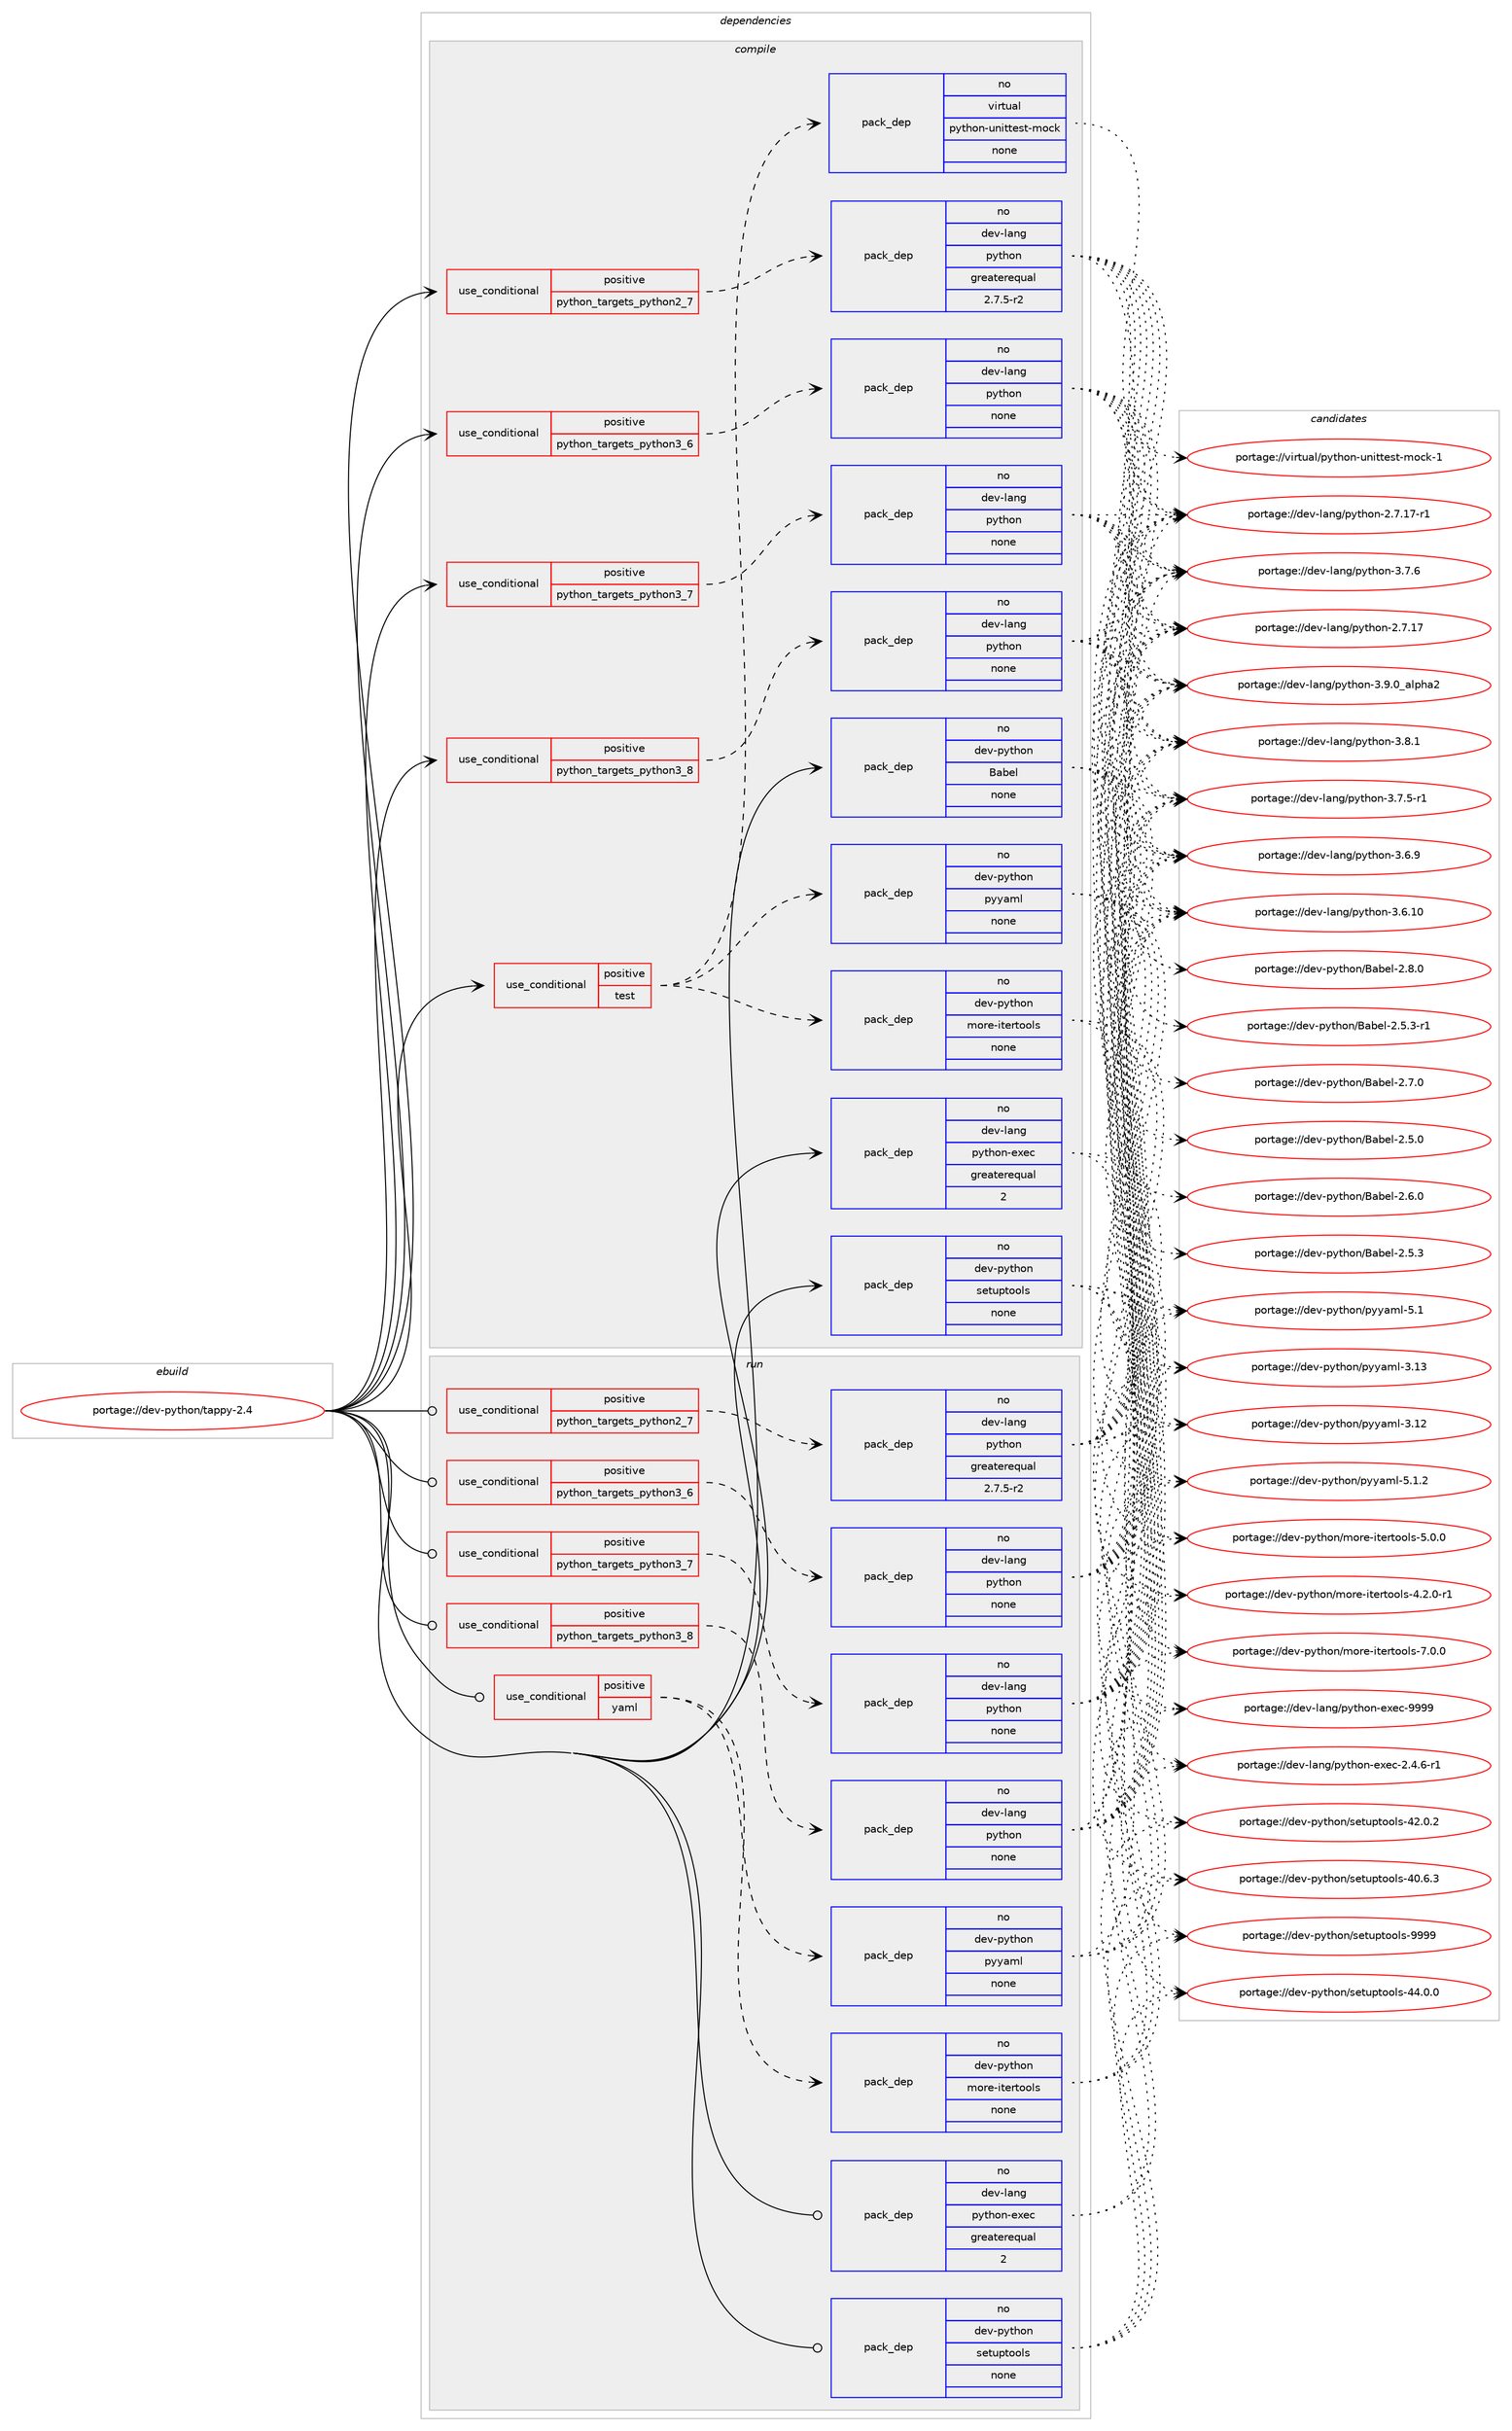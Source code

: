 digraph prolog {

# *************
# Graph options
# *************

newrank=true;
concentrate=true;
compound=true;
graph [rankdir=LR,fontname=Helvetica,fontsize=10,ranksep=1.5];#, ranksep=2.5, nodesep=0.2];
edge  [arrowhead=vee];
node  [fontname=Helvetica,fontsize=10];

# **********
# The ebuild
# **********

subgraph cluster_leftcol {
color=gray;
label=<<i>ebuild</i>>;
id [label="portage://dev-python/tappy-2.4", color=red, width=4, href="../dev-python/tappy-2.4.svg"];
}

# ****************
# The dependencies
# ****************

subgraph cluster_midcol {
color=gray;
label=<<i>dependencies</i>>;
subgraph cluster_compile {
fillcolor="#eeeeee";
style=filled;
label=<<i>compile</i>>;
subgraph cond104960 {
dependency422613 [label=<<TABLE BORDER="0" CELLBORDER="1" CELLSPACING="0" CELLPADDING="4"><TR><TD ROWSPAN="3" CELLPADDING="10">use_conditional</TD></TR><TR><TD>positive</TD></TR><TR><TD>python_targets_python2_7</TD></TR></TABLE>>, shape=none, color=red];
subgraph pack312756 {
dependency422614 [label=<<TABLE BORDER="0" CELLBORDER="1" CELLSPACING="0" CELLPADDING="4" WIDTH="220"><TR><TD ROWSPAN="6" CELLPADDING="30">pack_dep</TD></TR><TR><TD WIDTH="110">no</TD></TR><TR><TD>dev-lang</TD></TR><TR><TD>python</TD></TR><TR><TD>greaterequal</TD></TR><TR><TD>2.7.5-r2</TD></TR></TABLE>>, shape=none, color=blue];
}
dependency422613:e -> dependency422614:w [weight=20,style="dashed",arrowhead="vee"];
}
id:e -> dependency422613:w [weight=20,style="solid",arrowhead="vee"];
subgraph cond104961 {
dependency422615 [label=<<TABLE BORDER="0" CELLBORDER="1" CELLSPACING="0" CELLPADDING="4"><TR><TD ROWSPAN="3" CELLPADDING="10">use_conditional</TD></TR><TR><TD>positive</TD></TR><TR><TD>python_targets_python3_6</TD></TR></TABLE>>, shape=none, color=red];
subgraph pack312757 {
dependency422616 [label=<<TABLE BORDER="0" CELLBORDER="1" CELLSPACING="0" CELLPADDING="4" WIDTH="220"><TR><TD ROWSPAN="6" CELLPADDING="30">pack_dep</TD></TR><TR><TD WIDTH="110">no</TD></TR><TR><TD>dev-lang</TD></TR><TR><TD>python</TD></TR><TR><TD>none</TD></TR><TR><TD></TD></TR></TABLE>>, shape=none, color=blue];
}
dependency422615:e -> dependency422616:w [weight=20,style="dashed",arrowhead="vee"];
}
id:e -> dependency422615:w [weight=20,style="solid",arrowhead="vee"];
subgraph cond104962 {
dependency422617 [label=<<TABLE BORDER="0" CELLBORDER="1" CELLSPACING="0" CELLPADDING="4"><TR><TD ROWSPAN="3" CELLPADDING="10">use_conditional</TD></TR><TR><TD>positive</TD></TR><TR><TD>python_targets_python3_7</TD></TR></TABLE>>, shape=none, color=red];
subgraph pack312758 {
dependency422618 [label=<<TABLE BORDER="0" CELLBORDER="1" CELLSPACING="0" CELLPADDING="4" WIDTH="220"><TR><TD ROWSPAN="6" CELLPADDING="30">pack_dep</TD></TR><TR><TD WIDTH="110">no</TD></TR><TR><TD>dev-lang</TD></TR><TR><TD>python</TD></TR><TR><TD>none</TD></TR><TR><TD></TD></TR></TABLE>>, shape=none, color=blue];
}
dependency422617:e -> dependency422618:w [weight=20,style="dashed",arrowhead="vee"];
}
id:e -> dependency422617:w [weight=20,style="solid",arrowhead="vee"];
subgraph cond104963 {
dependency422619 [label=<<TABLE BORDER="0" CELLBORDER="1" CELLSPACING="0" CELLPADDING="4"><TR><TD ROWSPAN="3" CELLPADDING="10">use_conditional</TD></TR><TR><TD>positive</TD></TR><TR><TD>python_targets_python3_8</TD></TR></TABLE>>, shape=none, color=red];
subgraph pack312759 {
dependency422620 [label=<<TABLE BORDER="0" CELLBORDER="1" CELLSPACING="0" CELLPADDING="4" WIDTH="220"><TR><TD ROWSPAN="6" CELLPADDING="30">pack_dep</TD></TR><TR><TD WIDTH="110">no</TD></TR><TR><TD>dev-lang</TD></TR><TR><TD>python</TD></TR><TR><TD>none</TD></TR><TR><TD></TD></TR></TABLE>>, shape=none, color=blue];
}
dependency422619:e -> dependency422620:w [weight=20,style="dashed",arrowhead="vee"];
}
id:e -> dependency422619:w [weight=20,style="solid",arrowhead="vee"];
subgraph cond104964 {
dependency422621 [label=<<TABLE BORDER="0" CELLBORDER="1" CELLSPACING="0" CELLPADDING="4"><TR><TD ROWSPAN="3" CELLPADDING="10">use_conditional</TD></TR><TR><TD>positive</TD></TR><TR><TD>test</TD></TR></TABLE>>, shape=none, color=red];
subgraph pack312760 {
dependency422622 [label=<<TABLE BORDER="0" CELLBORDER="1" CELLSPACING="0" CELLPADDING="4" WIDTH="220"><TR><TD ROWSPAN="6" CELLPADDING="30">pack_dep</TD></TR><TR><TD WIDTH="110">no</TD></TR><TR><TD>dev-python</TD></TR><TR><TD>more-itertools</TD></TR><TR><TD>none</TD></TR><TR><TD></TD></TR></TABLE>>, shape=none, color=blue];
}
dependency422621:e -> dependency422622:w [weight=20,style="dashed",arrowhead="vee"];
subgraph pack312761 {
dependency422623 [label=<<TABLE BORDER="0" CELLBORDER="1" CELLSPACING="0" CELLPADDING="4" WIDTH="220"><TR><TD ROWSPAN="6" CELLPADDING="30">pack_dep</TD></TR><TR><TD WIDTH="110">no</TD></TR><TR><TD>dev-python</TD></TR><TR><TD>pyyaml</TD></TR><TR><TD>none</TD></TR><TR><TD></TD></TR></TABLE>>, shape=none, color=blue];
}
dependency422621:e -> dependency422623:w [weight=20,style="dashed",arrowhead="vee"];
subgraph pack312762 {
dependency422624 [label=<<TABLE BORDER="0" CELLBORDER="1" CELLSPACING="0" CELLPADDING="4" WIDTH="220"><TR><TD ROWSPAN="6" CELLPADDING="30">pack_dep</TD></TR><TR><TD WIDTH="110">no</TD></TR><TR><TD>virtual</TD></TR><TR><TD>python-unittest-mock</TD></TR><TR><TD>none</TD></TR><TR><TD></TD></TR></TABLE>>, shape=none, color=blue];
}
dependency422621:e -> dependency422624:w [weight=20,style="dashed",arrowhead="vee"];
}
id:e -> dependency422621:w [weight=20,style="solid",arrowhead="vee"];
subgraph pack312763 {
dependency422625 [label=<<TABLE BORDER="0" CELLBORDER="1" CELLSPACING="0" CELLPADDING="4" WIDTH="220"><TR><TD ROWSPAN="6" CELLPADDING="30">pack_dep</TD></TR><TR><TD WIDTH="110">no</TD></TR><TR><TD>dev-lang</TD></TR><TR><TD>python-exec</TD></TR><TR><TD>greaterequal</TD></TR><TR><TD>2</TD></TR></TABLE>>, shape=none, color=blue];
}
id:e -> dependency422625:w [weight=20,style="solid",arrowhead="vee"];
subgraph pack312764 {
dependency422626 [label=<<TABLE BORDER="0" CELLBORDER="1" CELLSPACING="0" CELLPADDING="4" WIDTH="220"><TR><TD ROWSPAN="6" CELLPADDING="30">pack_dep</TD></TR><TR><TD WIDTH="110">no</TD></TR><TR><TD>dev-python</TD></TR><TR><TD>Babel</TD></TR><TR><TD>none</TD></TR><TR><TD></TD></TR></TABLE>>, shape=none, color=blue];
}
id:e -> dependency422626:w [weight=20,style="solid",arrowhead="vee"];
subgraph pack312765 {
dependency422627 [label=<<TABLE BORDER="0" CELLBORDER="1" CELLSPACING="0" CELLPADDING="4" WIDTH="220"><TR><TD ROWSPAN="6" CELLPADDING="30">pack_dep</TD></TR><TR><TD WIDTH="110">no</TD></TR><TR><TD>dev-python</TD></TR><TR><TD>setuptools</TD></TR><TR><TD>none</TD></TR><TR><TD></TD></TR></TABLE>>, shape=none, color=blue];
}
id:e -> dependency422627:w [weight=20,style="solid",arrowhead="vee"];
}
subgraph cluster_compileandrun {
fillcolor="#eeeeee";
style=filled;
label=<<i>compile and run</i>>;
}
subgraph cluster_run {
fillcolor="#eeeeee";
style=filled;
label=<<i>run</i>>;
subgraph cond104965 {
dependency422628 [label=<<TABLE BORDER="0" CELLBORDER="1" CELLSPACING="0" CELLPADDING="4"><TR><TD ROWSPAN="3" CELLPADDING="10">use_conditional</TD></TR><TR><TD>positive</TD></TR><TR><TD>python_targets_python2_7</TD></TR></TABLE>>, shape=none, color=red];
subgraph pack312766 {
dependency422629 [label=<<TABLE BORDER="0" CELLBORDER="1" CELLSPACING="0" CELLPADDING="4" WIDTH="220"><TR><TD ROWSPAN="6" CELLPADDING="30">pack_dep</TD></TR><TR><TD WIDTH="110">no</TD></TR><TR><TD>dev-lang</TD></TR><TR><TD>python</TD></TR><TR><TD>greaterequal</TD></TR><TR><TD>2.7.5-r2</TD></TR></TABLE>>, shape=none, color=blue];
}
dependency422628:e -> dependency422629:w [weight=20,style="dashed",arrowhead="vee"];
}
id:e -> dependency422628:w [weight=20,style="solid",arrowhead="odot"];
subgraph cond104966 {
dependency422630 [label=<<TABLE BORDER="0" CELLBORDER="1" CELLSPACING="0" CELLPADDING="4"><TR><TD ROWSPAN="3" CELLPADDING="10">use_conditional</TD></TR><TR><TD>positive</TD></TR><TR><TD>python_targets_python3_6</TD></TR></TABLE>>, shape=none, color=red];
subgraph pack312767 {
dependency422631 [label=<<TABLE BORDER="0" CELLBORDER="1" CELLSPACING="0" CELLPADDING="4" WIDTH="220"><TR><TD ROWSPAN="6" CELLPADDING="30">pack_dep</TD></TR><TR><TD WIDTH="110">no</TD></TR><TR><TD>dev-lang</TD></TR><TR><TD>python</TD></TR><TR><TD>none</TD></TR><TR><TD></TD></TR></TABLE>>, shape=none, color=blue];
}
dependency422630:e -> dependency422631:w [weight=20,style="dashed",arrowhead="vee"];
}
id:e -> dependency422630:w [weight=20,style="solid",arrowhead="odot"];
subgraph cond104967 {
dependency422632 [label=<<TABLE BORDER="0" CELLBORDER="1" CELLSPACING="0" CELLPADDING="4"><TR><TD ROWSPAN="3" CELLPADDING="10">use_conditional</TD></TR><TR><TD>positive</TD></TR><TR><TD>python_targets_python3_7</TD></TR></TABLE>>, shape=none, color=red];
subgraph pack312768 {
dependency422633 [label=<<TABLE BORDER="0" CELLBORDER="1" CELLSPACING="0" CELLPADDING="4" WIDTH="220"><TR><TD ROWSPAN="6" CELLPADDING="30">pack_dep</TD></TR><TR><TD WIDTH="110">no</TD></TR><TR><TD>dev-lang</TD></TR><TR><TD>python</TD></TR><TR><TD>none</TD></TR><TR><TD></TD></TR></TABLE>>, shape=none, color=blue];
}
dependency422632:e -> dependency422633:w [weight=20,style="dashed",arrowhead="vee"];
}
id:e -> dependency422632:w [weight=20,style="solid",arrowhead="odot"];
subgraph cond104968 {
dependency422634 [label=<<TABLE BORDER="0" CELLBORDER="1" CELLSPACING="0" CELLPADDING="4"><TR><TD ROWSPAN="3" CELLPADDING="10">use_conditional</TD></TR><TR><TD>positive</TD></TR><TR><TD>python_targets_python3_8</TD></TR></TABLE>>, shape=none, color=red];
subgraph pack312769 {
dependency422635 [label=<<TABLE BORDER="0" CELLBORDER="1" CELLSPACING="0" CELLPADDING="4" WIDTH="220"><TR><TD ROWSPAN="6" CELLPADDING="30">pack_dep</TD></TR><TR><TD WIDTH="110">no</TD></TR><TR><TD>dev-lang</TD></TR><TR><TD>python</TD></TR><TR><TD>none</TD></TR><TR><TD></TD></TR></TABLE>>, shape=none, color=blue];
}
dependency422634:e -> dependency422635:w [weight=20,style="dashed",arrowhead="vee"];
}
id:e -> dependency422634:w [weight=20,style="solid",arrowhead="odot"];
subgraph cond104969 {
dependency422636 [label=<<TABLE BORDER="0" CELLBORDER="1" CELLSPACING="0" CELLPADDING="4"><TR><TD ROWSPAN="3" CELLPADDING="10">use_conditional</TD></TR><TR><TD>positive</TD></TR><TR><TD>yaml</TD></TR></TABLE>>, shape=none, color=red];
subgraph pack312770 {
dependency422637 [label=<<TABLE BORDER="0" CELLBORDER="1" CELLSPACING="0" CELLPADDING="4" WIDTH="220"><TR><TD ROWSPAN="6" CELLPADDING="30">pack_dep</TD></TR><TR><TD WIDTH="110">no</TD></TR><TR><TD>dev-python</TD></TR><TR><TD>more-itertools</TD></TR><TR><TD>none</TD></TR><TR><TD></TD></TR></TABLE>>, shape=none, color=blue];
}
dependency422636:e -> dependency422637:w [weight=20,style="dashed",arrowhead="vee"];
subgraph pack312771 {
dependency422638 [label=<<TABLE BORDER="0" CELLBORDER="1" CELLSPACING="0" CELLPADDING="4" WIDTH="220"><TR><TD ROWSPAN="6" CELLPADDING="30">pack_dep</TD></TR><TR><TD WIDTH="110">no</TD></TR><TR><TD>dev-python</TD></TR><TR><TD>pyyaml</TD></TR><TR><TD>none</TD></TR><TR><TD></TD></TR></TABLE>>, shape=none, color=blue];
}
dependency422636:e -> dependency422638:w [weight=20,style="dashed",arrowhead="vee"];
}
id:e -> dependency422636:w [weight=20,style="solid",arrowhead="odot"];
subgraph pack312772 {
dependency422639 [label=<<TABLE BORDER="0" CELLBORDER="1" CELLSPACING="0" CELLPADDING="4" WIDTH="220"><TR><TD ROWSPAN="6" CELLPADDING="30">pack_dep</TD></TR><TR><TD WIDTH="110">no</TD></TR><TR><TD>dev-lang</TD></TR><TR><TD>python-exec</TD></TR><TR><TD>greaterequal</TD></TR><TR><TD>2</TD></TR></TABLE>>, shape=none, color=blue];
}
id:e -> dependency422639:w [weight=20,style="solid",arrowhead="odot"];
subgraph pack312773 {
dependency422640 [label=<<TABLE BORDER="0" CELLBORDER="1" CELLSPACING="0" CELLPADDING="4" WIDTH="220"><TR><TD ROWSPAN="6" CELLPADDING="30">pack_dep</TD></TR><TR><TD WIDTH="110">no</TD></TR><TR><TD>dev-python</TD></TR><TR><TD>setuptools</TD></TR><TR><TD>none</TD></TR><TR><TD></TD></TR></TABLE>>, shape=none, color=blue];
}
id:e -> dependency422640:w [weight=20,style="solid",arrowhead="odot"];
}
}

# **************
# The candidates
# **************

subgraph cluster_choices {
rank=same;
color=gray;
label=<<i>candidates</i>>;

subgraph choice312756 {
color=black;
nodesep=1;
choice10010111845108971101034711212111610411111045514657464895971081121049750 [label="portage://dev-lang/python-3.9.0_alpha2", color=red, width=4,href="../dev-lang/python-3.9.0_alpha2.svg"];
choice100101118451089711010347112121116104111110455146564649 [label="portage://dev-lang/python-3.8.1", color=red, width=4,href="../dev-lang/python-3.8.1.svg"];
choice100101118451089711010347112121116104111110455146554654 [label="portage://dev-lang/python-3.7.6", color=red, width=4,href="../dev-lang/python-3.7.6.svg"];
choice1001011184510897110103471121211161041111104551465546534511449 [label="portage://dev-lang/python-3.7.5-r1", color=red, width=4,href="../dev-lang/python-3.7.5-r1.svg"];
choice100101118451089711010347112121116104111110455146544657 [label="portage://dev-lang/python-3.6.9", color=red, width=4,href="../dev-lang/python-3.6.9.svg"];
choice10010111845108971101034711212111610411111045514654464948 [label="portage://dev-lang/python-3.6.10", color=red, width=4,href="../dev-lang/python-3.6.10.svg"];
choice100101118451089711010347112121116104111110455046554649554511449 [label="portage://dev-lang/python-2.7.17-r1", color=red, width=4,href="../dev-lang/python-2.7.17-r1.svg"];
choice10010111845108971101034711212111610411111045504655464955 [label="portage://dev-lang/python-2.7.17", color=red, width=4,href="../dev-lang/python-2.7.17.svg"];
dependency422614:e -> choice10010111845108971101034711212111610411111045514657464895971081121049750:w [style=dotted,weight="100"];
dependency422614:e -> choice100101118451089711010347112121116104111110455146564649:w [style=dotted,weight="100"];
dependency422614:e -> choice100101118451089711010347112121116104111110455146554654:w [style=dotted,weight="100"];
dependency422614:e -> choice1001011184510897110103471121211161041111104551465546534511449:w [style=dotted,weight="100"];
dependency422614:e -> choice100101118451089711010347112121116104111110455146544657:w [style=dotted,weight="100"];
dependency422614:e -> choice10010111845108971101034711212111610411111045514654464948:w [style=dotted,weight="100"];
dependency422614:e -> choice100101118451089711010347112121116104111110455046554649554511449:w [style=dotted,weight="100"];
dependency422614:e -> choice10010111845108971101034711212111610411111045504655464955:w [style=dotted,weight="100"];
}
subgraph choice312757 {
color=black;
nodesep=1;
choice10010111845108971101034711212111610411111045514657464895971081121049750 [label="portage://dev-lang/python-3.9.0_alpha2", color=red, width=4,href="../dev-lang/python-3.9.0_alpha2.svg"];
choice100101118451089711010347112121116104111110455146564649 [label="portage://dev-lang/python-3.8.1", color=red, width=4,href="../dev-lang/python-3.8.1.svg"];
choice100101118451089711010347112121116104111110455146554654 [label="portage://dev-lang/python-3.7.6", color=red, width=4,href="../dev-lang/python-3.7.6.svg"];
choice1001011184510897110103471121211161041111104551465546534511449 [label="portage://dev-lang/python-3.7.5-r1", color=red, width=4,href="../dev-lang/python-3.7.5-r1.svg"];
choice100101118451089711010347112121116104111110455146544657 [label="portage://dev-lang/python-3.6.9", color=red, width=4,href="../dev-lang/python-3.6.9.svg"];
choice10010111845108971101034711212111610411111045514654464948 [label="portage://dev-lang/python-3.6.10", color=red, width=4,href="../dev-lang/python-3.6.10.svg"];
choice100101118451089711010347112121116104111110455046554649554511449 [label="portage://dev-lang/python-2.7.17-r1", color=red, width=4,href="../dev-lang/python-2.7.17-r1.svg"];
choice10010111845108971101034711212111610411111045504655464955 [label="portage://dev-lang/python-2.7.17", color=red, width=4,href="../dev-lang/python-2.7.17.svg"];
dependency422616:e -> choice10010111845108971101034711212111610411111045514657464895971081121049750:w [style=dotted,weight="100"];
dependency422616:e -> choice100101118451089711010347112121116104111110455146564649:w [style=dotted,weight="100"];
dependency422616:e -> choice100101118451089711010347112121116104111110455146554654:w [style=dotted,weight="100"];
dependency422616:e -> choice1001011184510897110103471121211161041111104551465546534511449:w [style=dotted,weight="100"];
dependency422616:e -> choice100101118451089711010347112121116104111110455146544657:w [style=dotted,weight="100"];
dependency422616:e -> choice10010111845108971101034711212111610411111045514654464948:w [style=dotted,weight="100"];
dependency422616:e -> choice100101118451089711010347112121116104111110455046554649554511449:w [style=dotted,weight="100"];
dependency422616:e -> choice10010111845108971101034711212111610411111045504655464955:w [style=dotted,weight="100"];
}
subgraph choice312758 {
color=black;
nodesep=1;
choice10010111845108971101034711212111610411111045514657464895971081121049750 [label="portage://dev-lang/python-3.9.0_alpha2", color=red, width=4,href="../dev-lang/python-3.9.0_alpha2.svg"];
choice100101118451089711010347112121116104111110455146564649 [label="portage://dev-lang/python-3.8.1", color=red, width=4,href="../dev-lang/python-3.8.1.svg"];
choice100101118451089711010347112121116104111110455146554654 [label="portage://dev-lang/python-3.7.6", color=red, width=4,href="../dev-lang/python-3.7.6.svg"];
choice1001011184510897110103471121211161041111104551465546534511449 [label="portage://dev-lang/python-3.7.5-r1", color=red, width=4,href="../dev-lang/python-3.7.5-r1.svg"];
choice100101118451089711010347112121116104111110455146544657 [label="portage://dev-lang/python-3.6.9", color=red, width=4,href="../dev-lang/python-3.6.9.svg"];
choice10010111845108971101034711212111610411111045514654464948 [label="portage://dev-lang/python-3.6.10", color=red, width=4,href="../dev-lang/python-3.6.10.svg"];
choice100101118451089711010347112121116104111110455046554649554511449 [label="portage://dev-lang/python-2.7.17-r1", color=red, width=4,href="../dev-lang/python-2.7.17-r1.svg"];
choice10010111845108971101034711212111610411111045504655464955 [label="portage://dev-lang/python-2.7.17", color=red, width=4,href="../dev-lang/python-2.7.17.svg"];
dependency422618:e -> choice10010111845108971101034711212111610411111045514657464895971081121049750:w [style=dotted,weight="100"];
dependency422618:e -> choice100101118451089711010347112121116104111110455146564649:w [style=dotted,weight="100"];
dependency422618:e -> choice100101118451089711010347112121116104111110455146554654:w [style=dotted,weight="100"];
dependency422618:e -> choice1001011184510897110103471121211161041111104551465546534511449:w [style=dotted,weight="100"];
dependency422618:e -> choice100101118451089711010347112121116104111110455146544657:w [style=dotted,weight="100"];
dependency422618:e -> choice10010111845108971101034711212111610411111045514654464948:w [style=dotted,weight="100"];
dependency422618:e -> choice100101118451089711010347112121116104111110455046554649554511449:w [style=dotted,weight="100"];
dependency422618:e -> choice10010111845108971101034711212111610411111045504655464955:w [style=dotted,weight="100"];
}
subgraph choice312759 {
color=black;
nodesep=1;
choice10010111845108971101034711212111610411111045514657464895971081121049750 [label="portage://dev-lang/python-3.9.0_alpha2", color=red, width=4,href="../dev-lang/python-3.9.0_alpha2.svg"];
choice100101118451089711010347112121116104111110455146564649 [label="portage://dev-lang/python-3.8.1", color=red, width=4,href="../dev-lang/python-3.8.1.svg"];
choice100101118451089711010347112121116104111110455146554654 [label="portage://dev-lang/python-3.7.6", color=red, width=4,href="../dev-lang/python-3.7.6.svg"];
choice1001011184510897110103471121211161041111104551465546534511449 [label="portage://dev-lang/python-3.7.5-r1", color=red, width=4,href="../dev-lang/python-3.7.5-r1.svg"];
choice100101118451089711010347112121116104111110455146544657 [label="portage://dev-lang/python-3.6.9", color=red, width=4,href="../dev-lang/python-3.6.9.svg"];
choice10010111845108971101034711212111610411111045514654464948 [label="portage://dev-lang/python-3.6.10", color=red, width=4,href="../dev-lang/python-3.6.10.svg"];
choice100101118451089711010347112121116104111110455046554649554511449 [label="portage://dev-lang/python-2.7.17-r1", color=red, width=4,href="../dev-lang/python-2.7.17-r1.svg"];
choice10010111845108971101034711212111610411111045504655464955 [label="portage://dev-lang/python-2.7.17", color=red, width=4,href="../dev-lang/python-2.7.17.svg"];
dependency422620:e -> choice10010111845108971101034711212111610411111045514657464895971081121049750:w [style=dotted,weight="100"];
dependency422620:e -> choice100101118451089711010347112121116104111110455146564649:w [style=dotted,weight="100"];
dependency422620:e -> choice100101118451089711010347112121116104111110455146554654:w [style=dotted,weight="100"];
dependency422620:e -> choice1001011184510897110103471121211161041111104551465546534511449:w [style=dotted,weight="100"];
dependency422620:e -> choice100101118451089711010347112121116104111110455146544657:w [style=dotted,weight="100"];
dependency422620:e -> choice10010111845108971101034711212111610411111045514654464948:w [style=dotted,weight="100"];
dependency422620:e -> choice100101118451089711010347112121116104111110455046554649554511449:w [style=dotted,weight="100"];
dependency422620:e -> choice10010111845108971101034711212111610411111045504655464955:w [style=dotted,weight="100"];
}
subgraph choice312760 {
color=black;
nodesep=1;
choice100101118451121211161041111104710911111410145105116101114116111111108115455546484648 [label="portage://dev-python/more-itertools-7.0.0", color=red, width=4,href="../dev-python/more-itertools-7.0.0.svg"];
choice100101118451121211161041111104710911111410145105116101114116111111108115455346484648 [label="portage://dev-python/more-itertools-5.0.0", color=red, width=4,href="../dev-python/more-itertools-5.0.0.svg"];
choice1001011184511212111610411111047109111114101451051161011141161111111081154552465046484511449 [label="portage://dev-python/more-itertools-4.2.0-r1", color=red, width=4,href="../dev-python/more-itertools-4.2.0-r1.svg"];
dependency422622:e -> choice100101118451121211161041111104710911111410145105116101114116111111108115455546484648:w [style=dotted,weight="100"];
dependency422622:e -> choice100101118451121211161041111104710911111410145105116101114116111111108115455346484648:w [style=dotted,weight="100"];
dependency422622:e -> choice1001011184511212111610411111047109111114101451051161011141161111111081154552465046484511449:w [style=dotted,weight="100"];
}
subgraph choice312761 {
color=black;
nodesep=1;
choice100101118451121211161041111104711212112197109108455346494650 [label="portage://dev-python/pyyaml-5.1.2", color=red, width=4,href="../dev-python/pyyaml-5.1.2.svg"];
choice10010111845112121116104111110471121211219710910845534649 [label="portage://dev-python/pyyaml-5.1", color=red, width=4,href="../dev-python/pyyaml-5.1.svg"];
choice1001011184511212111610411111047112121121971091084551464951 [label="portage://dev-python/pyyaml-3.13", color=red, width=4,href="../dev-python/pyyaml-3.13.svg"];
choice1001011184511212111610411111047112121121971091084551464950 [label="portage://dev-python/pyyaml-3.12", color=red, width=4,href="../dev-python/pyyaml-3.12.svg"];
dependency422623:e -> choice100101118451121211161041111104711212112197109108455346494650:w [style=dotted,weight="100"];
dependency422623:e -> choice10010111845112121116104111110471121211219710910845534649:w [style=dotted,weight="100"];
dependency422623:e -> choice1001011184511212111610411111047112121121971091084551464951:w [style=dotted,weight="100"];
dependency422623:e -> choice1001011184511212111610411111047112121121971091084551464950:w [style=dotted,weight="100"];
}
subgraph choice312762 {
color=black;
nodesep=1;
choice11810511411611797108471121211161041111104511711010511611610111511645109111991074549 [label="portage://virtual/python-unittest-mock-1", color=red, width=4,href="../virtual/python-unittest-mock-1.svg"];
dependency422624:e -> choice11810511411611797108471121211161041111104511711010511611610111511645109111991074549:w [style=dotted,weight="100"];
}
subgraph choice312763 {
color=black;
nodesep=1;
choice10010111845108971101034711212111610411111045101120101994557575757 [label="portage://dev-lang/python-exec-9999", color=red, width=4,href="../dev-lang/python-exec-9999.svg"];
choice10010111845108971101034711212111610411111045101120101994550465246544511449 [label="portage://dev-lang/python-exec-2.4.6-r1", color=red, width=4,href="../dev-lang/python-exec-2.4.6-r1.svg"];
dependency422625:e -> choice10010111845108971101034711212111610411111045101120101994557575757:w [style=dotted,weight="100"];
dependency422625:e -> choice10010111845108971101034711212111610411111045101120101994550465246544511449:w [style=dotted,weight="100"];
}
subgraph choice312764 {
color=black;
nodesep=1;
choice1001011184511212111610411111047669798101108455046564648 [label="portage://dev-python/Babel-2.8.0", color=red, width=4,href="../dev-python/Babel-2.8.0.svg"];
choice1001011184511212111610411111047669798101108455046554648 [label="portage://dev-python/Babel-2.7.0", color=red, width=4,href="../dev-python/Babel-2.7.0.svg"];
choice1001011184511212111610411111047669798101108455046544648 [label="portage://dev-python/Babel-2.6.0", color=red, width=4,href="../dev-python/Babel-2.6.0.svg"];
choice10010111845112121116104111110476697981011084550465346514511449 [label="portage://dev-python/Babel-2.5.3-r1", color=red, width=4,href="../dev-python/Babel-2.5.3-r1.svg"];
choice1001011184511212111610411111047669798101108455046534651 [label="portage://dev-python/Babel-2.5.3", color=red, width=4,href="../dev-python/Babel-2.5.3.svg"];
choice1001011184511212111610411111047669798101108455046534648 [label="portage://dev-python/Babel-2.5.0", color=red, width=4,href="../dev-python/Babel-2.5.0.svg"];
dependency422626:e -> choice1001011184511212111610411111047669798101108455046564648:w [style=dotted,weight="100"];
dependency422626:e -> choice1001011184511212111610411111047669798101108455046554648:w [style=dotted,weight="100"];
dependency422626:e -> choice1001011184511212111610411111047669798101108455046544648:w [style=dotted,weight="100"];
dependency422626:e -> choice10010111845112121116104111110476697981011084550465346514511449:w [style=dotted,weight="100"];
dependency422626:e -> choice1001011184511212111610411111047669798101108455046534651:w [style=dotted,weight="100"];
dependency422626:e -> choice1001011184511212111610411111047669798101108455046534648:w [style=dotted,weight="100"];
}
subgraph choice312765 {
color=black;
nodesep=1;
choice10010111845112121116104111110471151011161171121161111111081154557575757 [label="portage://dev-python/setuptools-9999", color=red, width=4,href="../dev-python/setuptools-9999.svg"];
choice100101118451121211161041111104711510111611711211611111110811545525246484648 [label="portage://dev-python/setuptools-44.0.0", color=red, width=4,href="../dev-python/setuptools-44.0.0.svg"];
choice100101118451121211161041111104711510111611711211611111110811545525046484650 [label="portage://dev-python/setuptools-42.0.2", color=red, width=4,href="../dev-python/setuptools-42.0.2.svg"];
choice100101118451121211161041111104711510111611711211611111110811545524846544651 [label="portage://dev-python/setuptools-40.6.3", color=red, width=4,href="../dev-python/setuptools-40.6.3.svg"];
dependency422627:e -> choice10010111845112121116104111110471151011161171121161111111081154557575757:w [style=dotted,weight="100"];
dependency422627:e -> choice100101118451121211161041111104711510111611711211611111110811545525246484648:w [style=dotted,weight="100"];
dependency422627:e -> choice100101118451121211161041111104711510111611711211611111110811545525046484650:w [style=dotted,weight="100"];
dependency422627:e -> choice100101118451121211161041111104711510111611711211611111110811545524846544651:w [style=dotted,weight="100"];
}
subgraph choice312766 {
color=black;
nodesep=1;
choice10010111845108971101034711212111610411111045514657464895971081121049750 [label="portage://dev-lang/python-3.9.0_alpha2", color=red, width=4,href="../dev-lang/python-3.9.0_alpha2.svg"];
choice100101118451089711010347112121116104111110455146564649 [label="portage://dev-lang/python-3.8.1", color=red, width=4,href="../dev-lang/python-3.8.1.svg"];
choice100101118451089711010347112121116104111110455146554654 [label="portage://dev-lang/python-3.7.6", color=red, width=4,href="../dev-lang/python-3.7.6.svg"];
choice1001011184510897110103471121211161041111104551465546534511449 [label="portage://dev-lang/python-3.7.5-r1", color=red, width=4,href="../dev-lang/python-3.7.5-r1.svg"];
choice100101118451089711010347112121116104111110455146544657 [label="portage://dev-lang/python-3.6.9", color=red, width=4,href="../dev-lang/python-3.6.9.svg"];
choice10010111845108971101034711212111610411111045514654464948 [label="portage://dev-lang/python-3.6.10", color=red, width=4,href="../dev-lang/python-3.6.10.svg"];
choice100101118451089711010347112121116104111110455046554649554511449 [label="portage://dev-lang/python-2.7.17-r1", color=red, width=4,href="../dev-lang/python-2.7.17-r1.svg"];
choice10010111845108971101034711212111610411111045504655464955 [label="portage://dev-lang/python-2.7.17", color=red, width=4,href="../dev-lang/python-2.7.17.svg"];
dependency422629:e -> choice10010111845108971101034711212111610411111045514657464895971081121049750:w [style=dotted,weight="100"];
dependency422629:e -> choice100101118451089711010347112121116104111110455146564649:w [style=dotted,weight="100"];
dependency422629:e -> choice100101118451089711010347112121116104111110455146554654:w [style=dotted,weight="100"];
dependency422629:e -> choice1001011184510897110103471121211161041111104551465546534511449:w [style=dotted,weight="100"];
dependency422629:e -> choice100101118451089711010347112121116104111110455146544657:w [style=dotted,weight="100"];
dependency422629:e -> choice10010111845108971101034711212111610411111045514654464948:w [style=dotted,weight="100"];
dependency422629:e -> choice100101118451089711010347112121116104111110455046554649554511449:w [style=dotted,weight="100"];
dependency422629:e -> choice10010111845108971101034711212111610411111045504655464955:w [style=dotted,weight="100"];
}
subgraph choice312767 {
color=black;
nodesep=1;
choice10010111845108971101034711212111610411111045514657464895971081121049750 [label="portage://dev-lang/python-3.9.0_alpha2", color=red, width=4,href="../dev-lang/python-3.9.0_alpha2.svg"];
choice100101118451089711010347112121116104111110455146564649 [label="portage://dev-lang/python-3.8.1", color=red, width=4,href="../dev-lang/python-3.8.1.svg"];
choice100101118451089711010347112121116104111110455146554654 [label="portage://dev-lang/python-3.7.6", color=red, width=4,href="../dev-lang/python-3.7.6.svg"];
choice1001011184510897110103471121211161041111104551465546534511449 [label="portage://dev-lang/python-3.7.5-r1", color=red, width=4,href="../dev-lang/python-3.7.5-r1.svg"];
choice100101118451089711010347112121116104111110455146544657 [label="portage://dev-lang/python-3.6.9", color=red, width=4,href="../dev-lang/python-3.6.9.svg"];
choice10010111845108971101034711212111610411111045514654464948 [label="portage://dev-lang/python-3.6.10", color=red, width=4,href="../dev-lang/python-3.6.10.svg"];
choice100101118451089711010347112121116104111110455046554649554511449 [label="portage://dev-lang/python-2.7.17-r1", color=red, width=4,href="../dev-lang/python-2.7.17-r1.svg"];
choice10010111845108971101034711212111610411111045504655464955 [label="portage://dev-lang/python-2.7.17", color=red, width=4,href="../dev-lang/python-2.7.17.svg"];
dependency422631:e -> choice10010111845108971101034711212111610411111045514657464895971081121049750:w [style=dotted,weight="100"];
dependency422631:e -> choice100101118451089711010347112121116104111110455146564649:w [style=dotted,weight="100"];
dependency422631:e -> choice100101118451089711010347112121116104111110455146554654:w [style=dotted,weight="100"];
dependency422631:e -> choice1001011184510897110103471121211161041111104551465546534511449:w [style=dotted,weight="100"];
dependency422631:e -> choice100101118451089711010347112121116104111110455146544657:w [style=dotted,weight="100"];
dependency422631:e -> choice10010111845108971101034711212111610411111045514654464948:w [style=dotted,weight="100"];
dependency422631:e -> choice100101118451089711010347112121116104111110455046554649554511449:w [style=dotted,weight="100"];
dependency422631:e -> choice10010111845108971101034711212111610411111045504655464955:w [style=dotted,weight="100"];
}
subgraph choice312768 {
color=black;
nodesep=1;
choice10010111845108971101034711212111610411111045514657464895971081121049750 [label="portage://dev-lang/python-3.9.0_alpha2", color=red, width=4,href="../dev-lang/python-3.9.0_alpha2.svg"];
choice100101118451089711010347112121116104111110455146564649 [label="portage://dev-lang/python-3.8.1", color=red, width=4,href="../dev-lang/python-3.8.1.svg"];
choice100101118451089711010347112121116104111110455146554654 [label="portage://dev-lang/python-3.7.6", color=red, width=4,href="../dev-lang/python-3.7.6.svg"];
choice1001011184510897110103471121211161041111104551465546534511449 [label="portage://dev-lang/python-3.7.5-r1", color=red, width=4,href="../dev-lang/python-3.7.5-r1.svg"];
choice100101118451089711010347112121116104111110455146544657 [label="portage://dev-lang/python-3.6.9", color=red, width=4,href="../dev-lang/python-3.6.9.svg"];
choice10010111845108971101034711212111610411111045514654464948 [label="portage://dev-lang/python-3.6.10", color=red, width=4,href="../dev-lang/python-3.6.10.svg"];
choice100101118451089711010347112121116104111110455046554649554511449 [label="portage://dev-lang/python-2.7.17-r1", color=red, width=4,href="../dev-lang/python-2.7.17-r1.svg"];
choice10010111845108971101034711212111610411111045504655464955 [label="portage://dev-lang/python-2.7.17", color=red, width=4,href="../dev-lang/python-2.7.17.svg"];
dependency422633:e -> choice10010111845108971101034711212111610411111045514657464895971081121049750:w [style=dotted,weight="100"];
dependency422633:e -> choice100101118451089711010347112121116104111110455146564649:w [style=dotted,weight="100"];
dependency422633:e -> choice100101118451089711010347112121116104111110455146554654:w [style=dotted,weight="100"];
dependency422633:e -> choice1001011184510897110103471121211161041111104551465546534511449:w [style=dotted,weight="100"];
dependency422633:e -> choice100101118451089711010347112121116104111110455146544657:w [style=dotted,weight="100"];
dependency422633:e -> choice10010111845108971101034711212111610411111045514654464948:w [style=dotted,weight="100"];
dependency422633:e -> choice100101118451089711010347112121116104111110455046554649554511449:w [style=dotted,weight="100"];
dependency422633:e -> choice10010111845108971101034711212111610411111045504655464955:w [style=dotted,weight="100"];
}
subgraph choice312769 {
color=black;
nodesep=1;
choice10010111845108971101034711212111610411111045514657464895971081121049750 [label="portage://dev-lang/python-3.9.0_alpha2", color=red, width=4,href="../dev-lang/python-3.9.0_alpha2.svg"];
choice100101118451089711010347112121116104111110455146564649 [label="portage://dev-lang/python-3.8.1", color=red, width=4,href="../dev-lang/python-3.8.1.svg"];
choice100101118451089711010347112121116104111110455146554654 [label="portage://dev-lang/python-3.7.6", color=red, width=4,href="../dev-lang/python-3.7.6.svg"];
choice1001011184510897110103471121211161041111104551465546534511449 [label="portage://dev-lang/python-3.7.5-r1", color=red, width=4,href="../dev-lang/python-3.7.5-r1.svg"];
choice100101118451089711010347112121116104111110455146544657 [label="portage://dev-lang/python-3.6.9", color=red, width=4,href="../dev-lang/python-3.6.9.svg"];
choice10010111845108971101034711212111610411111045514654464948 [label="portage://dev-lang/python-3.6.10", color=red, width=4,href="../dev-lang/python-3.6.10.svg"];
choice100101118451089711010347112121116104111110455046554649554511449 [label="portage://dev-lang/python-2.7.17-r1", color=red, width=4,href="../dev-lang/python-2.7.17-r1.svg"];
choice10010111845108971101034711212111610411111045504655464955 [label="portage://dev-lang/python-2.7.17", color=red, width=4,href="../dev-lang/python-2.7.17.svg"];
dependency422635:e -> choice10010111845108971101034711212111610411111045514657464895971081121049750:w [style=dotted,weight="100"];
dependency422635:e -> choice100101118451089711010347112121116104111110455146564649:w [style=dotted,weight="100"];
dependency422635:e -> choice100101118451089711010347112121116104111110455146554654:w [style=dotted,weight="100"];
dependency422635:e -> choice1001011184510897110103471121211161041111104551465546534511449:w [style=dotted,weight="100"];
dependency422635:e -> choice100101118451089711010347112121116104111110455146544657:w [style=dotted,weight="100"];
dependency422635:e -> choice10010111845108971101034711212111610411111045514654464948:w [style=dotted,weight="100"];
dependency422635:e -> choice100101118451089711010347112121116104111110455046554649554511449:w [style=dotted,weight="100"];
dependency422635:e -> choice10010111845108971101034711212111610411111045504655464955:w [style=dotted,weight="100"];
}
subgraph choice312770 {
color=black;
nodesep=1;
choice100101118451121211161041111104710911111410145105116101114116111111108115455546484648 [label="portage://dev-python/more-itertools-7.0.0", color=red, width=4,href="../dev-python/more-itertools-7.0.0.svg"];
choice100101118451121211161041111104710911111410145105116101114116111111108115455346484648 [label="portage://dev-python/more-itertools-5.0.0", color=red, width=4,href="../dev-python/more-itertools-5.0.0.svg"];
choice1001011184511212111610411111047109111114101451051161011141161111111081154552465046484511449 [label="portage://dev-python/more-itertools-4.2.0-r1", color=red, width=4,href="../dev-python/more-itertools-4.2.0-r1.svg"];
dependency422637:e -> choice100101118451121211161041111104710911111410145105116101114116111111108115455546484648:w [style=dotted,weight="100"];
dependency422637:e -> choice100101118451121211161041111104710911111410145105116101114116111111108115455346484648:w [style=dotted,weight="100"];
dependency422637:e -> choice1001011184511212111610411111047109111114101451051161011141161111111081154552465046484511449:w [style=dotted,weight="100"];
}
subgraph choice312771 {
color=black;
nodesep=1;
choice100101118451121211161041111104711212112197109108455346494650 [label="portage://dev-python/pyyaml-5.1.2", color=red, width=4,href="../dev-python/pyyaml-5.1.2.svg"];
choice10010111845112121116104111110471121211219710910845534649 [label="portage://dev-python/pyyaml-5.1", color=red, width=4,href="../dev-python/pyyaml-5.1.svg"];
choice1001011184511212111610411111047112121121971091084551464951 [label="portage://dev-python/pyyaml-3.13", color=red, width=4,href="../dev-python/pyyaml-3.13.svg"];
choice1001011184511212111610411111047112121121971091084551464950 [label="portage://dev-python/pyyaml-3.12", color=red, width=4,href="../dev-python/pyyaml-3.12.svg"];
dependency422638:e -> choice100101118451121211161041111104711212112197109108455346494650:w [style=dotted,weight="100"];
dependency422638:e -> choice10010111845112121116104111110471121211219710910845534649:w [style=dotted,weight="100"];
dependency422638:e -> choice1001011184511212111610411111047112121121971091084551464951:w [style=dotted,weight="100"];
dependency422638:e -> choice1001011184511212111610411111047112121121971091084551464950:w [style=dotted,weight="100"];
}
subgraph choice312772 {
color=black;
nodesep=1;
choice10010111845108971101034711212111610411111045101120101994557575757 [label="portage://dev-lang/python-exec-9999", color=red, width=4,href="../dev-lang/python-exec-9999.svg"];
choice10010111845108971101034711212111610411111045101120101994550465246544511449 [label="portage://dev-lang/python-exec-2.4.6-r1", color=red, width=4,href="../dev-lang/python-exec-2.4.6-r1.svg"];
dependency422639:e -> choice10010111845108971101034711212111610411111045101120101994557575757:w [style=dotted,weight="100"];
dependency422639:e -> choice10010111845108971101034711212111610411111045101120101994550465246544511449:w [style=dotted,weight="100"];
}
subgraph choice312773 {
color=black;
nodesep=1;
choice10010111845112121116104111110471151011161171121161111111081154557575757 [label="portage://dev-python/setuptools-9999", color=red, width=4,href="../dev-python/setuptools-9999.svg"];
choice100101118451121211161041111104711510111611711211611111110811545525246484648 [label="portage://dev-python/setuptools-44.0.0", color=red, width=4,href="../dev-python/setuptools-44.0.0.svg"];
choice100101118451121211161041111104711510111611711211611111110811545525046484650 [label="portage://dev-python/setuptools-42.0.2", color=red, width=4,href="../dev-python/setuptools-42.0.2.svg"];
choice100101118451121211161041111104711510111611711211611111110811545524846544651 [label="portage://dev-python/setuptools-40.6.3", color=red, width=4,href="../dev-python/setuptools-40.6.3.svg"];
dependency422640:e -> choice10010111845112121116104111110471151011161171121161111111081154557575757:w [style=dotted,weight="100"];
dependency422640:e -> choice100101118451121211161041111104711510111611711211611111110811545525246484648:w [style=dotted,weight="100"];
dependency422640:e -> choice100101118451121211161041111104711510111611711211611111110811545525046484650:w [style=dotted,weight="100"];
dependency422640:e -> choice100101118451121211161041111104711510111611711211611111110811545524846544651:w [style=dotted,weight="100"];
}
}

}
